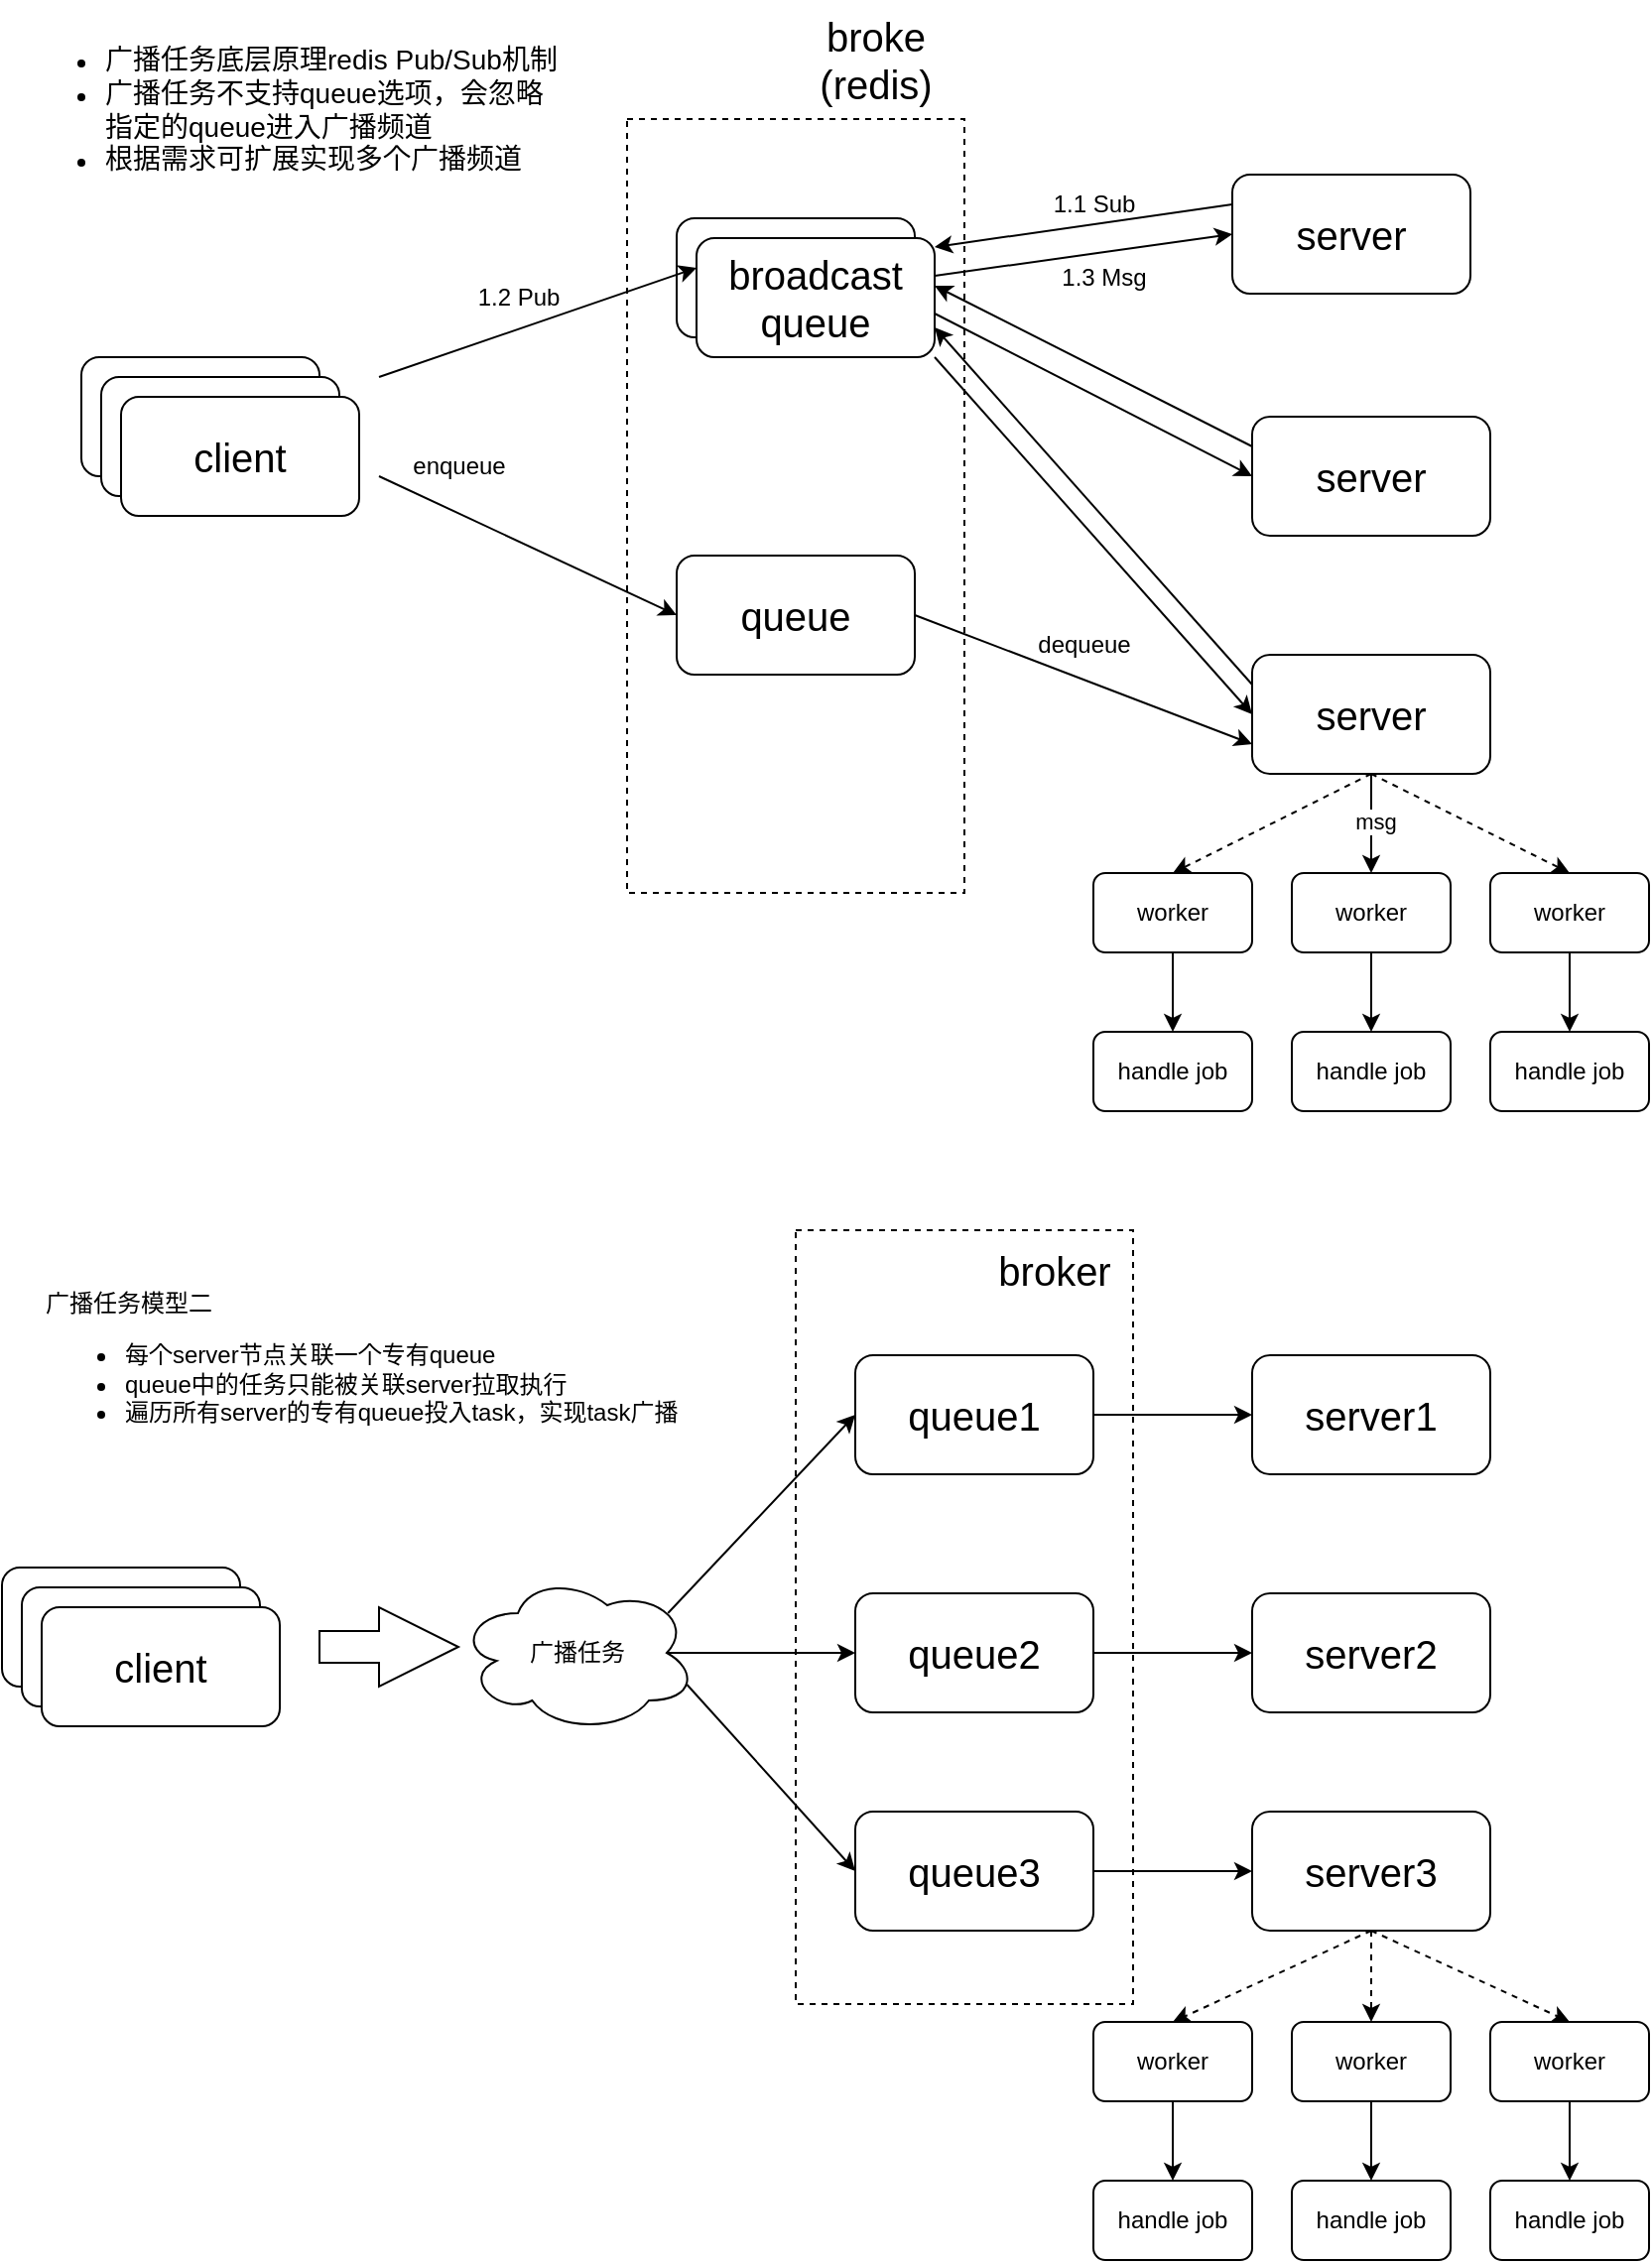 <mxfile version="24.6.3" type="github">
  <diagram name="第 1 页" id="n6j9qipEwyy2HWRYDnU-">
    <mxGraphModel dx="984" dy="626" grid="1" gridSize="10" guides="1" tooltips="1" connect="1" arrows="1" fold="1" page="1" pageScale="1" pageWidth="827" pageHeight="1169" math="0" shadow="0">
      <root>
        <mxCell id="0" />
        <mxCell id="1" parent="0" />
        <mxCell id="8MAJuyJdemvt7GlDl6pf-3" value="" style="rounded=0;whiteSpace=wrap;html=1;dashed=1;fillColor=none;" parent="1" vertex="1">
          <mxGeometry x="335" y="90" width="170" height="390" as="geometry" />
        </mxCell>
        <mxCell id="8MAJuyJdemvt7GlDl6pf-1" value="&lt;font style=&quot;font-size: 20px;&quot;&gt;server&lt;/font&gt;" style="rounded=1;whiteSpace=wrap;html=1;" parent="1" vertex="1">
          <mxGeometry x="640" y="118" width="120" height="60" as="geometry" />
        </mxCell>
        <mxCell id="8MAJuyJdemvt7GlDl6pf-2" value="&lt;font style=&quot;font-size: 20px;&quot;&gt;client&lt;/font&gt;" style="rounded=1;whiteSpace=wrap;html=1;" parent="1" vertex="1">
          <mxGeometry x="60" y="210" width="120" height="60" as="geometry" />
        </mxCell>
        <mxCell id="8MAJuyJdemvt7GlDl6pf-6" value="&lt;font style=&quot;font-size: 20px;&quot;&gt;broadcast queue&lt;/font&gt;" style="rounded=1;whiteSpace=wrap;html=1;" parent="1" vertex="1">
          <mxGeometry x="360" y="140" width="120" height="60" as="geometry" />
        </mxCell>
        <mxCell id="8MAJuyJdemvt7GlDl6pf-66" style="rounded=0;orthogonalLoop=1;jettySize=auto;html=1;exitX=1;exitY=0.5;exitDx=0;exitDy=0;entryX=0;entryY=0.75;entryDx=0;entryDy=0;" parent="1" source="8MAJuyJdemvt7GlDl6pf-8" target="8MAJuyJdemvt7GlDl6pf-11" edge="1">
          <mxGeometry relative="1" as="geometry" />
        </mxCell>
        <mxCell id="8MAJuyJdemvt7GlDl6pf-8" value="&lt;font style=&quot;font-size: 20px;&quot;&gt;queue&lt;/font&gt;" style="rounded=1;whiteSpace=wrap;html=1;" parent="1" vertex="1">
          <mxGeometry x="360" y="310" width="120" height="60" as="geometry" />
        </mxCell>
        <mxCell id="8MAJuyJdemvt7GlDl6pf-10" value="&lt;font style=&quot;font-size: 20px;&quot;&gt;server&lt;/font&gt;" style="rounded=1;whiteSpace=wrap;html=1;" parent="1" vertex="1">
          <mxGeometry x="650" y="240" width="120" height="60" as="geometry" />
        </mxCell>
        <mxCell id="8MAJuyJdemvt7GlDl6pf-52" style="rounded=0;orthogonalLoop=1;jettySize=auto;html=1;exitX=0;exitY=0.25;exitDx=0;exitDy=0;entryX=1;entryY=0.75;entryDx=0;entryDy=0;" parent="1" source="8MAJuyJdemvt7GlDl6pf-11" target="8MAJuyJdemvt7GlDl6pf-20" edge="1">
          <mxGeometry relative="1" as="geometry" />
        </mxCell>
        <mxCell id="8MAJuyJdemvt7GlDl6pf-75" style="edgeStyle=orthogonalEdgeStyle;rounded=0;orthogonalLoop=1;jettySize=auto;html=1;exitX=0.5;exitY=1;exitDx=0;exitDy=0;entryX=0.5;entryY=0;entryDx=0;entryDy=0;" parent="1" source="8MAJuyJdemvt7GlDl6pf-11" target="8MAJuyJdemvt7GlDl6pf-68" edge="1">
          <mxGeometry relative="1" as="geometry" />
        </mxCell>
        <mxCell id="8MAJuyJdemvt7GlDl6pf-78" value="msg" style="edgeLabel;html=1;align=center;verticalAlign=middle;resizable=0;points=[];" parent="8MAJuyJdemvt7GlDl6pf-75" vertex="1" connectable="0">
          <mxGeometry x="-0.06" y="2" relative="1" as="geometry">
            <mxPoint as="offset" />
          </mxGeometry>
        </mxCell>
        <mxCell id="8MAJuyJdemvt7GlDl6pf-76" style="rounded=0;orthogonalLoop=1;jettySize=auto;html=1;exitX=0.5;exitY=1;exitDx=0;exitDy=0;entryX=0.5;entryY=0;entryDx=0;entryDy=0;dashed=1;" parent="1" source="8MAJuyJdemvt7GlDl6pf-11" target="8MAJuyJdemvt7GlDl6pf-72" edge="1">
          <mxGeometry relative="1" as="geometry">
            <mxPoint x="640" y="530" as="targetPoint" />
          </mxGeometry>
        </mxCell>
        <mxCell id="8MAJuyJdemvt7GlDl6pf-77" style="rounded=0;orthogonalLoop=1;jettySize=auto;html=1;exitX=0.5;exitY=1;exitDx=0;exitDy=0;entryX=0.5;entryY=0;entryDx=0;entryDy=0;dashed=1;" parent="1" source="8MAJuyJdemvt7GlDl6pf-11" target="8MAJuyJdemvt7GlDl6pf-73" edge="1">
          <mxGeometry relative="1" as="geometry" />
        </mxCell>
        <mxCell id="8MAJuyJdemvt7GlDl6pf-11" value="&lt;font style=&quot;font-size: 20px;&quot;&gt;server&lt;/font&gt;" style="rounded=1;whiteSpace=wrap;html=1;" parent="1" vertex="1">
          <mxGeometry x="650" y="360" width="120" height="60" as="geometry" />
        </mxCell>
        <mxCell id="8MAJuyJdemvt7GlDl6pf-13" value="&lt;font style=&quot;font-size: 20px;&quot;&gt;client&lt;/font&gt;" style="rounded=1;whiteSpace=wrap;html=1;" parent="1" vertex="1">
          <mxGeometry x="70" y="220" width="120" height="60" as="geometry" />
        </mxCell>
        <mxCell id="8MAJuyJdemvt7GlDl6pf-14" value="&lt;font style=&quot;font-size: 20px;&quot;&gt;client&lt;/font&gt;" style="rounded=1;whiteSpace=wrap;html=1;" parent="1" vertex="1">
          <mxGeometry x="80" y="230" width="120" height="60" as="geometry" />
        </mxCell>
        <mxCell id="8MAJuyJdemvt7GlDl6pf-19" value="&lt;ul&gt;&lt;li&gt;&lt;font style=&quot;font-size: 14px;&quot;&gt;广播任务底层原理redis Pub/Sub机制&lt;/font&gt;&lt;/li&gt;&lt;li&gt;&lt;font style=&quot;font-size: 14px;&quot;&gt;广播任务不支持queue选项，会忽略指定的queue进入广播频道&lt;/font&gt;&lt;/li&gt;&lt;li&gt;&lt;span style=&quot;font-size: 14px;&quot;&gt;根据需求可扩展实现多个广播频道&lt;/span&gt;&lt;/li&gt;&lt;/ul&gt;" style="text;html=1;align=left;verticalAlign=middle;whiteSpace=wrap;rounded=0;" parent="1" vertex="1">
          <mxGeometry x="30" y="40" width="270" height="90" as="geometry" />
        </mxCell>
        <mxCell id="8MAJuyJdemvt7GlDl6pf-28" style="rounded=0;orthogonalLoop=1;jettySize=auto;html=1;exitX=1;exitY=0.25;exitDx=0;exitDy=0;entryX=0;entryY=0.5;entryDx=0;entryDy=0;" parent="1" target="8MAJuyJdemvt7GlDl6pf-1" edge="1">
          <mxGeometry relative="1" as="geometry">
            <mxPoint x="490" y="169" as="sourcePoint" />
            <mxPoint x="600" y="154" as="targetPoint" />
          </mxGeometry>
        </mxCell>
        <mxCell id="8MAJuyJdemvt7GlDl6pf-30" style="rounded=0;orthogonalLoop=1;jettySize=auto;html=1;exitX=0;exitY=0.25;exitDx=0;exitDy=0;entryX=0;entryY=0.5;entryDx=0;entryDy=0;" parent="1" source="8MAJuyJdemvt7GlDl6pf-10" edge="1">
          <mxGeometry relative="1" as="geometry">
            <mxPoint x="600" y="264" as="sourcePoint" />
            <mxPoint x="490" y="174" as="targetPoint" />
          </mxGeometry>
        </mxCell>
        <mxCell id="8MAJuyJdemvt7GlDl6pf-53" style="rounded=0;orthogonalLoop=1;jettySize=auto;html=1;exitX=1;exitY=1;exitDx=0;exitDy=0;entryX=0;entryY=0.5;entryDx=0;entryDy=0;endArrow=classic;endFill=1;" parent="1" source="8MAJuyJdemvt7GlDl6pf-20" target="8MAJuyJdemvt7GlDl6pf-11" edge="1">
          <mxGeometry relative="1" as="geometry" />
        </mxCell>
        <mxCell id="8MAJuyJdemvt7GlDl6pf-20" value="&lt;font style=&quot;font-size: 20px;&quot;&gt;broadcast queue&lt;/font&gt;" style="rounded=1;whiteSpace=wrap;html=1;" parent="1" vertex="1">
          <mxGeometry x="370" y="150" width="120" height="60" as="geometry" />
        </mxCell>
        <mxCell id="8MAJuyJdemvt7GlDl6pf-23" value="" style="endArrow=classic;html=1;rounded=0;entryX=0;entryY=0.25;entryDx=0;entryDy=0;" parent="1" target="8MAJuyJdemvt7GlDl6pf-20" edge="1">
          <mxGeometry width="50" height="50" relative="1" as="geometry">
            <mxPoint x="210" y="220" as="sourcePoint" />
            <mxPoint x="320" y="170" as="targetPoint" />
          </mxGeometry>
        </mxCell>
        <mxCell id="8MAJuyJdemvt7GlDl6pf-26" value="" style="endArrow=classic;html=1;rounded=0;entryX=0;entryY=0.5;entryDx=0;entryDy=0;" parent="1" target="8MAJuyJdemvt7GlDl6pf-8" edge="1">
          <mxGeometry width="50" height="50" relative="1" as="geometry">
            <mxPoint x="210" y="270" as="sourcePoint" />
            <mxPoint x="320" y="280" as="targetPoint" />
          </mxGeometry>
        </mxCell>
        <mxCell id="8MAJuyJdemvt7GlDl6pf-27" value="&lt;font style=&quot;font-size: 20px;&quot;&gt;broke&lt;/font&gt;&lt;div style=&quot;font-size: 20px;&quot;&gt;&lt;font style=&quot;font-size: 20px;&quot;&gt;(redis)&lt;/font&gt;&lt;/div&gt;" style="text;html=1;align=center;verticalAlign=middle;resizable=0;points=[];autosize=1;strokeColor=none;fillColor=none;" parent="1" vertex="1">
          <mxGeometry x="420" y="30" width="80" height="60" as="geometry" />
        </mxCell>
        <mxCell id="8MAJuyJdemvt7GlDl6pf-36" style="rounded=0;orthogonalLoop=1;jettySize=auto;html=1;exitX=0;exitY=0.25;exitDx=0;exitDy=0;entryX=0;entryY=0.5;entryDx=0;entryDy=0;movable=1;resizable=1;rotatable=1;deletable=1;editable=1;locked=0;connectable=1;" parent="1" source="8MAJuyJdemvt7GlDl6pf-1" edge="1">
          <mxGeometry relative="1" as="geometry">
            <mxPoint x="600" y="139.5" as="sourcePoint" />
            <mxPoint x="490" y="154.5" as="targetPoint" />
          </mxGeometry>
        </mxCell>
        <mxCell id="8MAJuyJdemvt7GlDl6pf-41" style="rounded=0;orthogonalLoop=1;jettySize=auto;html=1;exitX=1;exitY=0.5;exitDx=0;exitDy=0;entryX=0;entryY=0.5;entryDx=0;entryDy=0;" parent="1" target="8MAJuyJdemvt7GlDl6pf-10" edge="1">
          <mxGeometry relative="1" as="geometry">
            <mxPoint x="490" y="188" as="sourcePoint" />
            <mxPoint x="600" y="278" as="targetPoint" />
          </mxGeometry>
        </mxCell>
        <mxCell id="8MAJuyJdemvt7GlDl6pf-56" value="1.2 Pub" style="text;html=1;align=center;verticalAlign=middle;resizable=0;points=[];autosize=1;strokeColor=none;fillColor=none;" parent="1" vertex="1">
          <mxGeometry x="250" y="165" width="60" height="30" as="geometry" />
        </mxCell>
        <mxCell id="8MAJuyJdemvt7GlDl6pf-57" value="1.1 Sub" style="text;html=1;align=center;verticalAlign=middle;resizable=0;points=[];autosize=1;strokeColor=none;fillColor=none;" parent="1" vertex="1">
          <mxGeometry x="540" y="118" width="60" height="30" as="geometry" />
        </mxCell>
        <mxCell id="8MAJuyJdemvt7GlDl6pf-61" value="1.3 Msg" style="text;html=1;align=center;verticalAlign=middle;resizable=0;points=[];autosize=1;strokeColor=none;fillColor=none;" parent="1" vertex="1">
          <mxGeometry x="540" y="155" width="70" height="30" as="geometry" />
        </mxCell>
        <mxCell id="8MAJuyJdemvt7GlDl6pf-64" value="enqueue" style="text;html=1;align=center;verticalAlign=middle;resizable=0;points=[];autosize=1;strokeColor=none;fillColor=none;" parent="1" vertex="1">
          <mxGeometry x="215" y="250" width="70" height="30" as="geometry" />
        </mxCell>
        <mxCell id="8MAJuyJdemvt7GlDl6pf-67" value="dequeue" style="text;html=1;align=center;verticalAlign=middle;resizable=0;points=[];autosize=1;strokeColor=none;fillColor=none;" parent="1" vertex="1">
          <mxGeometry x="530" y="340" width="70" height="30" as="geometry" />
        </mxCell>
        <mxCell id="8MAJuyJdemvt7GlDl6pf-80" value="" style="edgeStyle=orthogonalEdgeStyle;rounded=0;orthogonalLoop=1;jettySize=auto;html=1;" parent="1" source="8MAJuyJdemvt7GlDl6pf-68" target="8MAJuyJdemvt7GlDl6pf-79" edge="1">
          <mxGeometry relative="1" as="geometry" />
        </mxCell>
        <mxCell id="8MAJuyJdemvt7GlDl6pf-68" value="worker" style="rounded=1;whiteSpace=wrap;html=1;" parent="1" vertex="1">
          <mxGeometry x="670" y="470" width="80" height="40" as="geometry" />
        </mxCell>
        <mxCell id="8MAJuyJdemvt7GlDl6pf-84" value="" style="edgeStyle=orthogonalEdgeStyle;rounded=0;orthogonalLoop=1;jettySize=auto;html=1;" parent="1" source="8MAJuyJdemvt7GlDl6pf-72" target="8MAJuyJdemvt7GlDl6pf-83" edge="1">
          <mxGeometry relative="1" as="geometry" />
        </mxCell>
        <mxCell id="8MAJuyJdemvt7GlDl6pf-72" value="worker" style="rounded=1;whiteSpace=wrap;html=1;" parent="1" vertex="1">
          <mxGeometry x="570" y="470" width="80" height="40" as="geometry" />
        </mxCell>
        <mxCell id="8MAJuyJdemvt7GlDl6pf-86" value="" style="edgeStyle=orthogonalEdgeStyle;rounded=0;orthogonalLoop=1;jettySize=auto;html=1;" parent="1" source="8MAJuyJdemvt7GlDl6pf-73" target="8MAJuyJdemvt7GlDl6pf-85" edge="1">
          <mxGeometry relative="1" as="geometry" />
        </mxCell>
        <mxCell id="8MAJuyJdemvt7GlDl6pf-73" value="worker" style="rounded=1;whiteSpace=wrap;html=1;" parent="1" vertex="1">
          <mxGeometry x="770" y="470" width="80" height="40" as="geometry" />
        </mxCell>
        <mxCell id="8MAJuyJdemvt7GlDl6pf-79" value="handle job" style="rounded=1;whiteSpace=wrap;html=1;" parent="1" vertex="1">
          <mxGeometry x="670" y="550" width="80" height="40" as="geometry" />
        </mxCell>
        <mxCell id="8MAJuyJdemvt7GlDl6pf-83" value="handle job" style="rounded=1;whiteSpace=wrap;html=1;" parent="1" vertex="1">
          <mxGeometry x="570" y="550" width="80" height="40" as="geometry" />
        </mxCell>
        <mxCell id="8MAJuyJdemvt7GlDl6pf-85" value="handle job" style="rounded=1;whiteSpace=wrap;html=1;" parent="1" vertex="1">
          <mxGeometry x="770" y="550" width="80" height="40" as="geometry" />
        </mxCell>
        <mxCell id="1MnM_8ugcPPBW_DTl5_T-1" value="&lt;font style=&quot;font-size: 20px;&quot;&gt;client&lt;/font&gt;" style="rounded=1;whiteSpace=wrap;html=1;" vertex="1" parent="1">
          <mxGeometry x="20" y="820" width="120" height="60" as="geometry" />
        </mxCell>
        <mxCell id="1MnM_8ugcPPBW_DTl5_T-2" value="&lt;font style=&quot;font-size: 20px;&quot;&gt;client&lt;/font&gt;" style="rounded=1;whiteSpace=wrap;html=1;" vertex="1" parent="1">
          <mxGeometry x="30" y="830" width="120" height="60" as="geometry" />
        </mxCell>
        <mxCell id="1MnM_8ugcPPBW_DTl5_T-3" value="&lt;font style=&quot;font-size: 20px;&quot;&gt;client&lt;/font&gt;" style="rounded=1;whiteSpace=wrap;html=1;" vertex="1" parent="1">
          <mxGeometry x="40" y="840" width="120" height="60" as="geometry" />
        </mxCell>
        <mxCell id="1MnM_8ugcPPBW_DTl5_T-10" style="edgeStyle=orthogonalEdgeStyle;rounded=0;orthogonalLoop=1;jettySize=auto;html=1;exitX=1;exitY=0.5;exitDx=0;exitDy=0;entryX=0;entryY=0.5;entryDx=0;entryDy=0;" edge="1" parent="1" source="1MnM_8ugcPPBW_DTl5_T-4" target="1MnM_8ugcPPBW_DTl5_T-9">
          <mxGeometry relative="1" as="geometry" />
        </mxCell>
        <mxCell id="1MnM_8ugcPPBW_DTl5_T-4" value="&lt;font style=&quot;font-size: 20px;&quot;&gt;queue1&lt;/font&gt;" style="rounded=1;whiteSpace=wrap;html=1;" vertex="1" parent="1">
          <mxGeometry x="450" y="713" width="120" height="60" as="geometry" />
        </mxCell>
        <mxCell id="1MnM_8ugcPPBW_DTl5_T-9" value="&lt;font style=&quot;font-size: 20px;&quot;&gt;server1&lt;/font&gt;" style="rounded=1;whiteSpace=wrap;html=1;" vertex="1" parent="1">
          <mxGeometry x="650" y="713" width="120" height="60" as="geometry" />
        </mxCell>
        <mxCell id="1MnM_8ugcPPBW_DTl5_T-11" style="edgeStyle=orthogonalEdgeStyle;rounded=0;orthogonalLoop=1;jettySize=auto;html=1;exitX=1;exitY=0.5;exitDx=0;exitDy=0;entryX=0;entryY=0.5;entryDx=0;entryDy=0;" edge="1" parent="1" source="1MnM_8ugcPPBW_DTl5_T-12" target="1MnM_8ugcPPBW_DTl5_T-13">
          <mxGeometry relative="1" as="geometry" />
        </mxCell>
        <mxCell id="1MnM_8ugcPPBW_DTl5_T-12" value="&lt;font style=&quot;font-size: 20px;&quot;&gt;queue3&lt;/font&gt;" style="rounded=1;whiteSpace=wrap;html=1;" vertex="1" parent="1">
          <mxGeometry x="450" y="943" width="120" height="60" as="geometry" />
        </mxCell>
        <mxCell id="1MnM_8ugcPPBW_DTl5_T-27" style="rounded=0;orthogonalLoop=1;jettySize=auto;html=1;exitX=0.5;exitY=1;exitDx=0;exitDy=0;entryX=0.5;entryY=0;entryDx=0;entryDy=0;dashed=1;" edge="1" parent="1" source="1MnM_8ugcPPBW_DTl5_T-13" target="1MnM_8ugcPPBW_DTl5_T-21">
          <mxGeometry relative="1" as="geometry" />
        </mxCell>
        <mxCell id="1MnM_8ugcPPBW_DTl5_T-28" style="edgeStyle=orthogonalEdgeStyle;rounded=0;orthogonalLoop=1;jettySize=auto;html=1;exitX=0.5;exitY=1;exitDx=0;exitDy=0;dashed=1;" edge="1" parent="1" source="1MnM_8ugcPPBW_DTl5_T-13" target="1MnM_8ugcPPBW_DTl5_T-19">
          <mxGeometry relative="1" as="geometry" />
        </mxCell>
        <mxCell id="1MnM_8ugcPPBW_DTl5_T-29" style="rounded=0;orthogonalLoop=1;jettySize=auto;html=1;exitX=0.5;exitY=1;exitDx=0;exitDy=0;entryX=0.5;entryY=0;entryDx=0;entryDy=0;dashed=1;" edge="1" parent="1" source="1MnM_8ugcPPBW_DTl5_T-13" target="1MnM_8ugcPPBW_DTl5_T-23">
          <mxGeometry relative="1" as="geometry" />
        </mxCell>
        <mxCell id="1MnM_8ugcPPBW_DTl5_T-13" value="&lt;font style=&quot;font-size: 20px;&quot;&gt;server3&lt;/font&gt;" style="rounded=1;whiteSpace=wrap;html=1;" vertex="1" parent="1">
          <mxGeometry x="650" y="943" width="120" height="60" as="geometry" />
        </mxCell>
        <mxCell id="1MnM_8ugcPPBW_DTl5_T-14" style="edgeStyle=orthogonalEdgeStyle;rounded=0;orthogonalLoop=1;jettySize=auto;html=1;exitX=1;exitY=0.5;exitDx=0;exitDy=0;entryX=0;entryY=0.5;entryDx=0;entryDy=0;" edge="1" parent="1" source="1MnM_8ugcPPBW_DTl5_T-15" target="1MnM_8ugcPPBW_DTl5_T-16">
          <mxGeometry relative="1" as="geometry" />
        </mxCell>
        <mxCell id="1MnM_8ugcPPBW_DTl5_T-15" value="&lt;font style=&quot;font-size: 20px;&quot;&gt;queue2&lt;/font&gt;" style="rounded=1;whiteSpace=wrap;html=1;" vertex="1" parent="1">
          <mxGeometry x="450" y="833" width="120" height="60" as="geometry" />
        </mxCell>
        <mxCell id="1MnM_8ugcPPBW_DTl5_T-16" value="&lt;font style=&quot;font-size: 20px;&quot;&gt;server2&lt;/font&gt;" style="rounded=1;whiteSpace=wrap;html=1;" vertex="1" parent="1">
          <mxGeometry x="650" y="833" width="120" height="60" as="geometry" />
        </mxCell>
        <mxCell id="1MnM_8ugcPPBW_DTl5_T-18" value="" style="edgeStyle=orthogonalEdgeStyle;rounded=0;orthogonalLoop=1;jettySize=auto;html=1;" edge="1" parent="1" source="1MnM_8ugcPPBW_DTl5_T-19" target="1MnM_8ugcPPBW_DTl5_T-24">
          <mxGeometry relative="1" as="geometry" />
        </mxCell>
        <mxCell id="1MnM_8ugcPPBW_DTl5_T-19" value="worker" style="rounded=1;whiteSpace=wrap;html=1;" vertex="1" parent="1">
          <mxGeometry x="670" y="1049" width="80" height="40" as="geometry" />
        </mxCell>
        <mxCell id="1MnM_8ugcPPBW_DTl5_T-20" value="" style="edgeStyle=orthogonalEdgeStyle;rounded=0;orthogonalLoop=1;jettySize=auto;html=1;" edge="1" parent="1" source="1MnM_8ugcPPBW_DTl5_T-21" target="1MnM_8ugcPPBW_DTl5_T-25">
          <mxGeometry relative="1" as="geometry" />
        </mxCell>
        <mxCell id="1MnM_8ugcPPBW_DTl5_T-21" value="worker" style="rounded=1;whiteSpace=wrap;html=1;" vertex="1" parent="1">
          <mxGeometry x="570" y="1049" width="80" height="40" as="geometry" />
        </mxCell>
        <mxCell id="1MnM_8ugcPPBW_DTl5_T-22" value="" style="edgeStyle=orthogonalEdgeStyle;rounded=0;orthogonalLoop=1;jettySize=auto;html=1;" edge="1" parent="1" source="1MnM_8ugcPPBW_DTl5_T-23" target="1MnM_8ugcPPBW_DTl5_T-26">
          <mxGeometry relative="1" as="geometry" />
        </mxCell>
        <mxCell id="1MnM_8ugcPPBW_DTl5_T-23" value="worker" style="rounded=1;whiteSpace=wrap;html=1;" vertex="1" parent="1">
          <mxGeometry x="770" y="1049" width="80" height="40" as="geometry" />
        </mxCell>
        <mxCell id="1MnM_8ugcPPBW_DTl5_T-24" value="handle job" style="rounded=1;whiteSpace=wrap;html=1;" vertex="1" parent="1">
          <mxGeometry x="670" y="1129" width="80" height="40" as="geometry" />
        </mxCell>
        <mxCell id="1MnM_8ugcPPBW_DTl5_T-25" value="handle job" style="rounded=1;whiteSpace=wrap;html=1;" vertex="1" parent="1">
          <mxGeometry x="570" y="1129" width="80" height="40" as="geometry" />
        </mxCell>
        <mxCell id="1MnM_8ugcPPBW_DTl5_T-26" value="handle job" style="rounded=1;whiteSpace=wrap;html=1;" vertex="1" parent="1">
          <mxGeometry x="770" y="1129" width="80" height="40" as="geometry" />
        </mxCell>
        <mxCell id="1MnM_8ugcPPBW_DTl5_T-32" style="rounded=0;orthogonalLoop=1;jettySize=auto;html=1;exitX=0.96;exitY=0.7;exitDx=0;exitDy=0;exitPerimeter=0;entryX=0;entryY=0.5;entryDx=0;entryDy=0;" edge="1" parent="1" source="1MnM_8ugcPPBW_DTl5_T-30" target="1MnM_8ugcPPBW_DTl5_T-12">
          <mxGeometry relative="1" as="geometry" />
        </mxCell>
        <mxCell id="1MnM_8ugcPPBW_DTl5_T-33" style="edgeStyle=orthogonalEdgeStyle;rounded=0;orthogonalLoop=1;jettySize=auto;html=1;exitX=0.875;exitY=0.5;exitDx=0;exitDy=0;exitPerimeter=0;" edge="1" parent="1" source="1MnM_8ugcPPBW_DTl5_T-30" target="1MnM_8ugcPPBW_DTl5_T-15">
          <mxGeometry relative="1" as="geometry" />
        </mxCell>
        <mxCell id="1MnM_8ugcPPBW_DTl5_T-34" style="rounded=0;orthogonalLoop=1;jettySize=auto;html=1;exitX=0.88;exitY=0.25;exitDx=0;exitDy=0;exitPerimeter=0;entryX=0;entryY=0.5;entryDx=0;entryDy=0;" edge="1" parent="1" source="1MnM_8ugcPPBW_DTl5_T-30" target="1MnM_8ugcPPBW_DTl5_T-4">
          <mxGeometry relative="1" as="geometry" />
        </mxCell>
        <mxCell id="1MnM_8ugcPPBW_DTl5_T-30" value="广播任务" style="ellipse;shape=cloud;whiteSpace=wrap;html=1;" vertex="1" parent="1">
          <mxGeometry x="250" y="823" width="120" height="80" as="geometry" />
        </mxCell>
        <mxCell id="1MnM_8ugcPPBW_DTl5_T-31" value="" style="html=1;shadow=0;dashed=0;align=center;verticalAlign=middle;shape=mxgraph.arrows2.arrow;dy=0.6;dx=40;notch=0;" vertex="1" parent="1">
          <mxGeometry x="180" y="840" width="70" height="40" as="geometry" />
        </mxCell>
        <mxCell id="1MnM_8ugcPPBW_DTl5_T-35" value="广播任务模型二&lt;div&gt;&lt;ul&gt;&lt;li&gt;每个server节点关联一个专有queue&lt;/li&gt;&lt;li style=&quot;&quot;&gt;queue中的任务只能被关联server拉取执行&lt;/li&gt;&lt;li style=&quot;&quot;&gt;遍历所有server的专有queue投入task，实现task广播&lt;/li&gt;&lt;/ul&gt;&lt;/div&gt;" style="text;html=1;align=left;verticalAlign=middle;resizable=0;points=[];autosize=1;strokeColor=none;fillColor=none;" vertex="1" parent="1">
          <mxGeometry x="40" y="670" width="340" height="100" as="geometry" />
        </mxCell>
        <mxCell id="1MnM_8ugcPPBW_DTl5_T-36" value="" style="rounded=0;whiteSpace=wrap;html=1;dashed=1;fillColor=none;" vertex="1" parent="1">
          <mxGeometry x="420" y="650" width="170" height="390" as="geometry" />
        </mxCell>
        <mxCell id="1MnM_8ugcPPBW_DTl5_T-37" value="&lt;font style=&quot;font-size: 20px;&quot;&gt;broker&lt;/font&gt;" style="text;html=1;align=center;verticalAlign=middle;resizable=0;points=[];autosize=1;strokeColor=none;fillColor=none;" vertex="1" parent="1">
          <mxGeometry x="510" y="650" width="80" height="40" as="geometry" />
        </mxCell>
      </root>
    </mxGraphModel>
  </diagram>
</mxfile>
